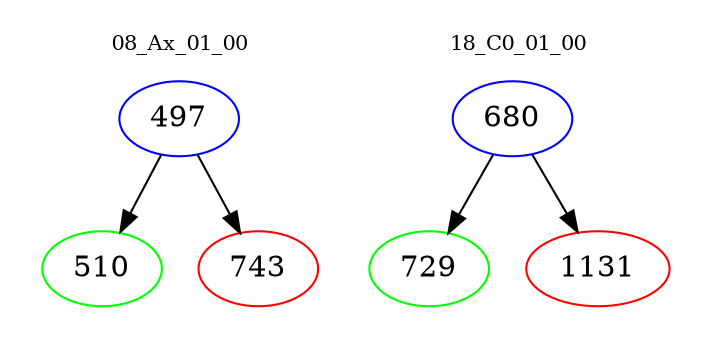digraph{
subgraph cluster_0 {
color = white
label = "08_Ax_01_00";
fontsize=10;
T0_497 [label="497", color="blue"]
T0_497 -> T0_510 [color="black"]
T0_510 [label="510", color="green"]
T0_497 -> T0_743 [color="black"]
T0_743 [label="743", color="red"]
}
subgraph cluster_1 {
color = white
label = "18_C0_01_00";
fontsize=10;
T1_680 [label="680", color="blue"]
T1_680 -> T1_729 [color="black"]
T1_729 [label="729", color="green"]
T1_680 -> T1_1131 [color="black"]
T1_1131 [label="1131", color="red"]
}
}
